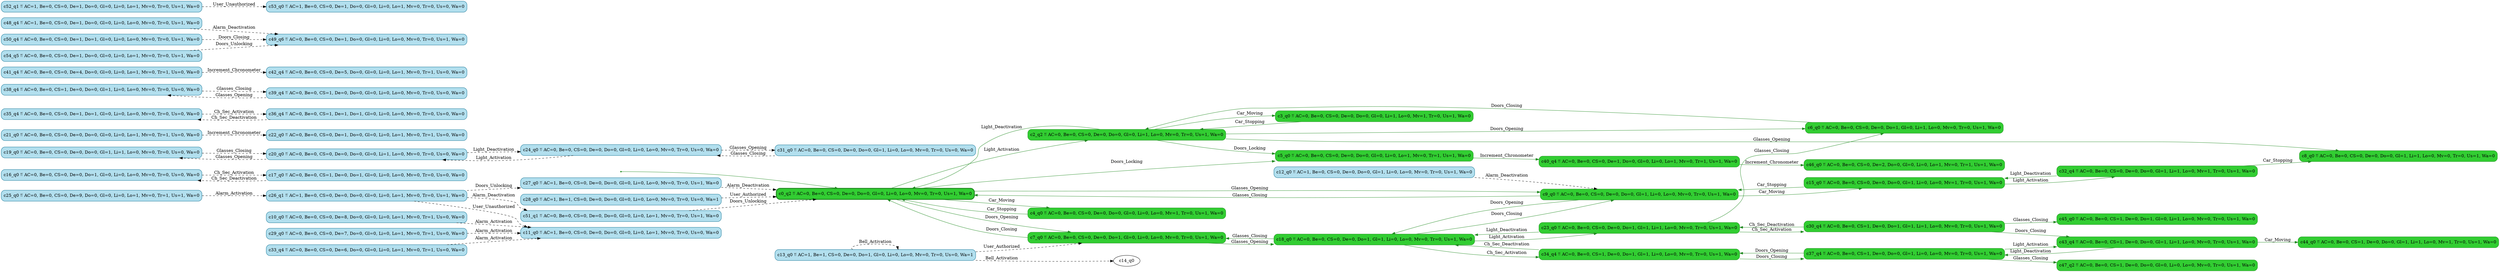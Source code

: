 digraph g {

	rankdir="LR"

	__invisible__[shape="point", color="forestgreen"]
	c0_q2[label="c0_q2 ≝ AC=0, Be=0, CS=0, De=0, Do=0, Gl=0, Li=0, Lo=0, Mv=0, Tr=0, Us=1, Wa=0", shape="box", style="rounded, filled", color="forestgreen", fillcolor="limegreen", penwidth=3] // Initial
	c2_q2[label="c2_q2 ≝ AC=0, Be=0, CS=0, De=0, Do=0, Gl=0, Li=1, Lo=0, Mv=0, Tr=0, Us=1, Wa=0", shape="box", style="rounded, filled", color="forestgreen", fillcolor="limegreen"]
	c3_q0[label="c3_q0 ≝ AC=0, Be=0, CS=0, De=0, Do=0, Gl=0, Li=1, Lo=0, Mv=1, Tr=0, Us=1, Wa=0", shape="box", style="rounded, filled", color="forestgreen", fillcolor="limegreen"]
	c5_q0[label="c5_q0 ≝ AC=0, Be=0, CS=0, De=0, Do=0, Gl=0, Li=0, Lo=1, Mv=0, Tr=1, Us=1, Wa=0", shape="box", style="rounded, filled", color="forestgreen", fillcolor="limegreen"]
	c40_q4[label="c40_q4 ≝ AC=0, Be=0, CS=0, De=1, Do=0, Gl=0, Li=0, Lo=1, Mv=0, Tr=1, Us=1, Wa=0", shape="box", style="rounded, filled", color="forestgreen", fillcolor="limegreen"]
	c46_q0[label="c46_q0 ≝ AC=0, Be=0, CS=0, De=2, Do=0, Gl=0, Li=0, Lo=1, Mv=0, Tr=1, Us=1, Wa=0", shape="box", style="rounded, filled", color="forestgreen", fillcolor="limegreen"]
	c6_q0[label="c6_q0 ≝ AC=0, Be=0, CS=0, De=0, Do=1, Gl=0, Li=1, Lo=0, Mv=0, Tr=0, Us=1, Wa=0", shape="box", style="rounded, filled", color="forestgreen", fillcolor="limegreen"]
	c8_q0[label="c8_q0 ≝ AC=0, Be=0, CS=0, De=0, Do=0, Gl=1, Li=1, Lo=0, Mv=0, Tr=0, Us=1, Wa=0", shape="box", style="rounded, filled", color="forestgreen", fillcolor="limegreen"]
	c4_q0[label="c4_q0 ≝ AC=0, Be=0, CS=0, De=0, Do=0, Gl=0, Li=0, Lo=0, Mv=1, Tr=0, Us=1, Wa=0", shape="box", style="rounded, filled", color="forestgreen", fillcolor="limegreen"]
	c7_q0[label="c7_q0 ≝ AC=0, Be=0, CS=0, De=0, Do=1, Gl=0, Li=0, Lo=0, Mv=0, Tr=0, Us=1, Wa=0", shape="box", style="rounded, filled", color="forestgreen", fillcolor="limegreen"]
	c18_q0[label="c18_q0 ≝ AC=0, Be=0, CS=0, De=0, Do=1, Gl=1, Li=0, Lo=0, Mv=0, Tr=0, Us=1, Wa=0", shape="box", style="rounded, filled", color="forestgreen", fillcolor="limegreen"]
	c9_q0[label="c9_q0 ≝ AC=0, Be=0, CS=0, De=0, Do=0, Gl=1, Li=0, Lo=0, Mv=0, Tr=0, Us=1, Wa=0", shape="box", style="rounded, filled", color="forestgreen", fillcolor="limegreen"]
	c15_q0[label="c15_q0 ≝ AC=0, Be=0, CS=0, De=0, Do=0, Gl=1, Li=0, Lo=0, Mv=1, Tr=0, Us=1, Wa=0", shape="box", style="rounded, filled", color="forestgreen", fillcolor="limegreen"]
	c32_q4[label="c32_q4 ≝ AC=0, Be=0, CS=0, De=0, Do=0, Gl=1, Li=1, Lo=0, Mv=1, Tr=0, Us=1, Wa=0", shape="box", style="rounded, filled", color="forestgreen", fillcolor="limegreen"]
	c23_q0[label="c23_q0 ≝ AC=0, Be=0, CS=0, De=0, Do=1, Gl=1, Li=1, Lo=0, Mv=0, Tr=0, Us=1, Wa=0", shape="box", style="rounded, filled", color="forestgreen", fillcolor="limegreen"]
	c30_q4[label="c30_q4 ≝ AC=0, Be=0, CS=1, De=0, Do=1, Gl=1, Li=1, Lo=0, Mv=0, Tr=0, Us=1, Wa=0", shape="box", style="rounded, filled", color="forestgreen", fillcolor="limegreen"]
	c43_q4[label="c43_q4 ≝ AC=0, Be=0, CS=1, De=0, Do=0, Gl=1, Li=1, Lo=0, Mv=0, Tr=0, Us=1, Wa=0", shape="box", style="rounded, filled", color="forestgreen", fillcolor="limegreen"]
	c37_q4[label="c37_q4 ≝ AC=0, Be=0, CS=1, De=0, Do=0, Gl=1, Li=0, Lo=0, Mv=0, Tr=0, Us=1, Wa=0", shape="box", style="rounded, filled", color="forestgreen", fillcolor="limegreen"]
	c34_q4[label="c34_q4 ≝ AC=0, Be=0, CS=1, De=0, Do=1, Gl=1, Li=0, Lo=0, Mv=0, Tr=0, Us=1, Wa=0", shape="box", style="rounded, filled", color="forestgreen", fillcolor="limegreen"]
	c47_q2[label="c47_q2 ≝ AC=0, Be=0, CS=1, De=0, Do=0, Gl=0, Li=0, Lo=0, Mv=0, Tr=0, Us=1, Wa=0", shape="box", style="rounded, filled", color="forestgreen", fillcolor="limegreen"]
	c44_q0[label="c44_q0 ≝ AC=0, Be=0, CS=1, De=0, Do=0, Gl=1, Li=1, Lo=0, Mv=1, Tr=0, Us=1, Wa=0", shape="box", style="rounded, filled", color="forestgreen", fillcolor="limegreen"]
	c45_q0[label="c45_q0 ≝ AC=0, Be=0, CS=1, De=0, Do=1, Gl=0, Li=1, Lo=0, Mv=0, Tr=0, Us=1, Wa=0", shape="box", style="rounded, filled", color="forestgreen", fillcolor="limegreen"]
	c10_q0[label="c10_q0 ≝ AC=0, Be=0, CS=0, De=8, Do=0, Gl=0, Li=0, Lo=1, Mv=0, Tr=1, Us=0, Wa=0", shape="box", style="rounded, filled", color="deepskyblue4", fillcolor="lightblue2"]
	c11_q0[label="c11_q0 ≝ AC=1, Be=0, CS=0, De=0, Do=0, Gl=0, Li=0, Lo=1, Mv=0, Tr=0, Us=0, Wa=0", shape="box", style="rounded, filled", color="deepskyblue4", fillcolor="lightblue2"]
	c12_q0[label="c12_q0 ≝ AC=1, Be=0, CS=0, De=0, Do=0, Gl=1, Li=0, Lo=0, Mv=0, Tr=0, Us=1, Wa=0", shape="box", style="rounded, filled", color="deepskyblue4", fillcolor="lightblue2"]
	c13_q0[label="c13_q0 ≝ AC=1, Be=1, CS=0, De=0, Do=1, Gl=0, Li=0, Lo=0, Mv=0, Tr=0, Us=0, Wa=1", shape="box", style="rounded, filled", color="deepskyblue4", fillcolor="lightblue2"]
	c16_q0[label="c16_q0 ≝ AC=0, Be=0, CS=0, De=0, Do=1, Gl=0, Li=0, Lo=0, Mv=0, Tr=0, Us=0, Wa=0", shape="box", style="rounded, filled", color="deepskyblue4", fillcolor="lightblue2"]
	c17_q0[label="c17_q0 ≝ AC=0, Be=0, CS=1, De=0, Do=1, Gl=0, Li=0, Lo=0, Mv=0, Tr=0, Us=0, Wa=0", shape="box", style="rounded, filled", color="deepskyblue4", fillcolor="lightblue2"]
	c19_q0[label="c19_q0 ≝ AC=0, Be=0, CS=0, De=0, Do=0, Gl=1, Li=1, Lo=0, Mv=0, Tr=0, Us=0, Wa=0", shape="box", style="rounded, filled", color="deepskyblue4", fillcolor="lightblue2"]
	c20_q0[label="c20_q0 ≝ AC=0, Be=0, CS=0, De=0, Do=0, Gl=0, Li=1, Lo=0, Mv=0, Tr=0, Us=0, Wa=0", shape="box", style="rounded, filled", color="deepskyblue4", fillcolor="lightblue2"]
	c21_q0[label="c21_q0 ≝ AC=0, Be=0, CS=0, De=0, Do=0, Gl=0, Li=0, Lo=1, Mv=0, Tr=1, Us=0, Wa=0", shape="box", style="rounded, filled", color="deepskyblue4", fillcolor="lightblue2"]
	c22_q0[label="c22_q0 ≝ AC=0, Be=0, CS=0, De=1, Do=0, Gl=0, Li=0, Lo=1, Mv=0, Tr=1, Us=0, Wa=0", shape="box", style="rounded, filled", color="deepskyblue4", fillcolor="lightblue2"]
	c24_q0[label="c24_q0 ≝ AC=0, Be=0, CS=0, De=0, Do=0, Gl=0, Li=0, Lo=0, Mv=0, Tr=0, Us=0, Wa=0", shape="box", style="rounded, filled", color="deepskyblue4", fillcolor="lightblue2"]
	c25_q0[label="c25_q0 ≝ AC=0, Be=0, CS=0, De=9, Do=0, Gl=0, Li=0, Lo=1, Mv=0, Tr=1, Us=1, Wa=0", shape="box", style="rounded, filled", color="deepskyblue4", fillcolor="lightblue2"]
	c26_q1[label="c26_q1 ≝ AC=1, Be=0, CS=0, De=0, Do=0, Gl=0, Li=0, Lo=1, Mv=0, Tr=0, Us=1, Wa=0", shape="box", style="rounded, filled", color="deepskyblue4", fillcolor="lightblue2"]
	c27_q0[label="c27_q0 ≝ AC=1, Be=0, CS=0, De=0, Do=0, Gl=0, Li=0, Lo=0, Mv=0, Tr=0, Us=1, Wa=0", shape="box", style="rounded, filled", color="deepskyblue4", fillcolor="lightblue2"]
	c28_q0[label="c28_q0 ≝ AC=1, Be=1, CS=0, De=0, Do=0, Gl=0, Li=0, Lo=0, Mv=0, Tr=0, Us=0, Wa=1", shape="box", style="rounded, filled", color="deepskyblue4", fillcolor="lightblue2"]
	c29_q0[label="c29_q0 ≝ AC=0, Be=0, CS=0, De=7, Do=0, Gl=0, Li=0, Lo=1, Mv=0, Tr=1, Us=0, Wa=0", shape="box", style="rounded, filled", color="deepskyblue4", fillcolor="lightblue2"]
	c31_q0[label="c31_q0 ≝ AC=0, Be=0, CS=0, De=0, Do=0, Gl=1, Li=0, Lo=0, Mv=0, Tr=0, Us=0, Wa=0", shape="box", style="rounded, filled", color="deepskyblue4", fillcolor="lightblue2"]
	c33_q4[label="c33_q4 ≝ AC=0, Be=0, CS=0, De=6, Do=0, Gl=0, Li=0, Lo=1, Mv=0, Tr=1, Us=0, Wa=0", shape="box", style="rounded, filled", color="deepskyblue4", fillcolor="lightblue2"]
	c35_q4[label="c35_q4 ≝ AC=0, Be=0, CS=0, De=1, Do=1, Gl=0, Li=0, Lo=0, Mv=0, Tr=0, Us=0, Wa=0", shape="box", style="rounded, filled", color="deepskyblue4", fillcolor="lightblue2"]
	c36_q4[label="c36_q4 ≝ AC=0, Be=0, CS=1, De=1, Do=1, Gl=0, Li=0, Lo=0, Mv=0, Tr=0, Us=0, Wa=0", shape="box", style="rounded, filled", color="deepskyblue4", fillcolor="lightblue2"]
	c38_q4[label="c38_q4 ≝ AC=0, Be=0, CS=1, De=0, Do=0, Gl=1, Li=0, Lo=0, Mv=0, Tr=0, Us=0, Wa=0", shape="box", style="rounded, filled", color="deepskyblue4", fillcolor="lightblue2"]
	c39_q4[label="c39_q4 ≝ AC=0, Be=0, CS=1, De=0, Do=0, Gl=0, Li=0, Lo=0, Mv=0, Tr=0, Us=0, Wa=0", shape="box", style="rounded, filled", color="deepskyblue4", fillcolor="lightblue2"]
	c41_q4[label="c41_q4 ≝ AC=0, Be=0, CS=0, De=4, Do=0, Gl=0, Li=0, Lo=1, Mv=0, Tr=1, Us=0, Wa=0", shape="box", style="rounded, filled", color="deepskyblue4", fillcolor="lightblue2"]
	c42_q4[label="c42_q4 ≝ AC=0, Be=0, CS=0, De=5, Do=0, Gl=0, Li=0, Lo=1, Mv=0, Tr=1, Us=0, Wa=0", shape="box", style="rounded, filled", color="deepskyblue4", fillcolor="lightblue2"]
	c48_q4[label="c48_q4 ≝ AC=1, Be=0, CS=0, De=1, Do=0, Gl=0, Li=0, Lo=0, Mv=0, Tr=0, Us=1, Wa=0", shape="box", style="rounded, filled", color="deepskyblue4", fillcolor="lightblue2"]
	c49_q6[label="c49_q6 ≝ AC=0, Be=0, CS=0, De=1, Do=0, Gl=0, Li=0, Lo=0, Mv=0, Tr=0, Us=1, Wa=0", shape="box", style="rounded, filled", color="deepskyblue4", fillcolor="lightblue2"]
	c50_q4[label="c50_q4 ≝ AC=0, Be=0, CS=0, De=1, Do=1, Gl=0, Li=0, Lo=0, Mv=0, Tr=0, Us=1, Wa=0", shape="box", style="rounded, filled", color="deepskyblue4", fillcolor="lightblue2"]
	c51_q1[label="c51_q1 ≝ AC=0, Be=0, CS=0, De=0, Do=0, Gl=0, Li=0, Lo=1, Mv=0, Tr=0, Us=1, Wa=0", shape="box", style="rounded, filled", color="deepskyblue4", fillcolor="lightblue2"]
	c52_q1[label="c52_q1 ≝ AC=1, Be=0, CS=0, De=1, Do=0, Gl=0, Li=0, Lo=1, Mv=0, Tr=0, Us=1, Wa=0", shape="box", style="rounded, filled", color="deepskyblue4", fillcolor="lightblue2"]
	c53_q0[label="c53_q0 ≝ AC=1, Be=0, CS=0, De=1, Do=0, Gl=0, Li=0, Lo=1, Mv=0, Tr=0, Us=0, Wa=0", shape="box", style="rounded, filled", color="deepskyblue4", fillcolor="lightblue2"]
	c54_q5[label="c54_q5 ≝ AC=0, Be=0, CS=0, De=1, Do=0, Gl=0, Li=0, Lo=1, Mv=0, Tr=0, Us=1, Wa=0", shape="box", style="rounded, filled", color="deepskyblue4", fillcolor="lightblue2"]

	__invisible__ -> c0_q2[color="forestgreen"]
	c0_q2 -> c2_q2[label="Light_Activation", color="forestgreen"]
	c2_q2 -> c0_q2[label="Light_Deactivation", color="forestgreen"]
	c2_q2 -> c3_q0[label="Car_Moving", color="forestgreen"]
	c3_q0 -> c2_q2[label="Car_Stopping", color="forestgreen"]
	c2_q2 -> c5_q0[label="Doors_Locking", color="forestgreen"]
	c5_q0 -> c40_q4[label="Increment_Chronometer", color="forestgreen"]
	c40_q4 -> c46_q0[label="Increment_Chronometer", color="forestgreen"]
	c2_q2 -> c6_q0[label="Doors_Opening", color="forestgreen"]
	c6_q0 -> c2_q2[label="Doors_Closing", color="forestgreen"]
	c2_q2 -> c8_q0[label="Glasses_Opening", color="forestgreen"]
	c0_q2 -> c4_q0[label="Car_Moving", color="forestgreen"]
	c4_q0 -> c0_q2[label="Car_Stopping", color="forestgreen"]
	c0_q2 -> c5_q0[label="Doors_Locking", color="forestgreen"]
	c0_q2 -> c7_q0[label="Doors_Opening", color="forestgreen"]
	c7_q0 -> c18_q0[label="Glasses_Opening", color="forestgreen"]
	c18_q0 -> c9_q0[label="Doors_Closing", color="forestgreen"]
	c9_q0 -> c15_q0[label="Car_Moving", color="forestgreen"]
	c15_q0 -> c9_q0[label="Car_Stopping", color="forestgreen"]
	c15_q0 -> c32_q4[label="Light_Activation", color="forestgreen"]
	c32_q4 -> c8_q0[label="Car_Stopping", color="forestgreen"]
	c32_q4 -> c15_q0[label="Light_Deactivation", color="forestgreen"]
	c9_q0 -> c18_q0[label="Doors_Opening", color="forestgreen"]
	c9_q0 -> c0_q2[label="Glasses_Closing", color="forestgreen"]
	c18_q0 -> c7_q0[label="Glasses_Closing", color="forestgreen"]
	c18_q0 -> c23_q0[label="Light_Activation", color="forestgreen"]
	c23_q0 -> c18_q0[label="Light_Deactivation", color="forestgreen"]
	c23_q0 -> c30_q4[label="Ch_Sec_Activation", color="forestgreen"]
	c30_q4 -> c23_q0[label="Ch_Sec_Deactivation", color="forestgreen"]
	c30_q4 -> c43_q4[label="Doors_Closing", color="forestgreen"]
	c43_q4 -> c37_q4[label="Light_Deactivation", color="forestgreen"]
	c37_q4 -> c43_q4[label="Light_Activation", color="forestgreen"]
	c37_q4 -> c34_q4[label="Doors_Opening", color="forestgreen"]
	c34_q4 -> c18_q0[label="Ch_Sec_Deactivation", color="forestgreen"]
	c34_q4 -> c37_q4[label="Doors_Closing", color="forestgreen"]
	c37_q4 -> c47_q2[label="Glasses_Closing", color="forestgreen"]
	c43_q4 -> c44_q0[label="Car_Moving", color="forestgreen"]
	c30_q4 -> c45_q0[label="Glasses_Closing", color="forestgreen"]
	c23_q0 -> c6_q0[label="Glasses_Closing", color="forestgreen"]
	c18_q0 -> c34_q4[label="Ch_Sec_Activation", color="forestgreen"]
	c7_q0 -> c0_q2[label="Doors_Closing", color="forestgreen"]
	c0_q2 -> c9_q0[label="Glasses_Opening", color="forestgreen"]
	c10_q0 -> c11_q0[label="Alarm_Activation", color="black", style="dashed"]
	c12_q0 -> c9_q0[label="Alarm_Deactivation", color="black", style="dashed"]
	c13_q0 -> c14_q0[label="Bell_Activation", color="black", style="dashed"]
	c16_q0 -> c17_q0[label="Ch_Sec_Activation", color="black", style="dashed"]
	c17_q0 -> c16_q0[label="Ch_Sec_Deactivation", color="black", style="dashed"]
	c19_q0 -> c20_q0[label="Glasses_Closing", color="black", style="dashed"]
	c20_q0 -> c19_q0[label="Glasses_Opening", color="black", style="dashed"]
	c21_q0 -> c22_q0[label="Increment_Chronometer", color="black", style="dashed"]
	c24_q0 -> c20_q0[label="Light_Activation", color="black", style="dashed"]
	c20_q0 -> c24_q0[label="Light_Deactivation", color="black", style="dashed"]
	c13_q0 -> c7_q0[label="User_Authorized", color="black", style="dashed"]
	c25_q0 -> c26_q1[label="Alarm_Activation", color="black", style="dashed"]
	c27_q0 -> c0_q2[label="Alarm_Deactivation", color="black", style="dashed"]
	c28_q0 -> c0_q2[label="User_Authorized", color="black", style="dashed"]
	c29_q0 -> c11_q0[label="Alarm_Activation", color="black", style="dashed"]
	c13_q0 -> c13_q0[label="Bell_Activation", color="black", style="dashed"]
	c31_q0 -> c24_q0[label="Glasses_Closing", color="black", style="dashed"]
	c24_q0 -> c31_q0[label="Glasses_Opening", color="black", style="dashed"]
	c33_q4 -> c11_q0[label="Alarm_Activation", color="black", style="dashed"]
	c35_q4 -> c36_q4[label="Ch_Sec_Activation", color="black", style="dashed"]
	c36_q4 -> c35_q4[label="Ch_Sec_Deactivation", color="black", style="dashed"]
	c38_q4 -> c39_q4[label="Glasses_Closing", color="black", style="dashed"]
	c39_q4 -> c38_q4[label="Glasses_Opening", color="black", style="dashed"]
	c41_q4 -> c42_q4[label="Increment_Chronometer", color="black", style="dashed"]
	c48_q4 -> c49_q6[label="Alarm_Deactivation", color="black", style="dashed"]
	c50_q4 -> c49_q6[label="Doors_Closing", color="black", style="dashed"]
	c26_q1 -> c51_q1[label="Alarm_Deactivation", color="black", style="dashed"]
	c26_q1 -> c27_q0[label="Doors_Unlocking", color="black", style="dashed"]
	c52_q1 -> c53_q0[label="User_Unauthorized", color="black", style="dashed"]
	c51_q1 -> c0_q2[label="Doors_Unlocking", color="black", style="dashed"]
	c26_q1 -> c11_q0[label="User_Unauthorized", color="black", style="dashed"]
	c54_q5 -> c49_q6[label="Doors_Unlocking", color="black", style="dashed"]

}
